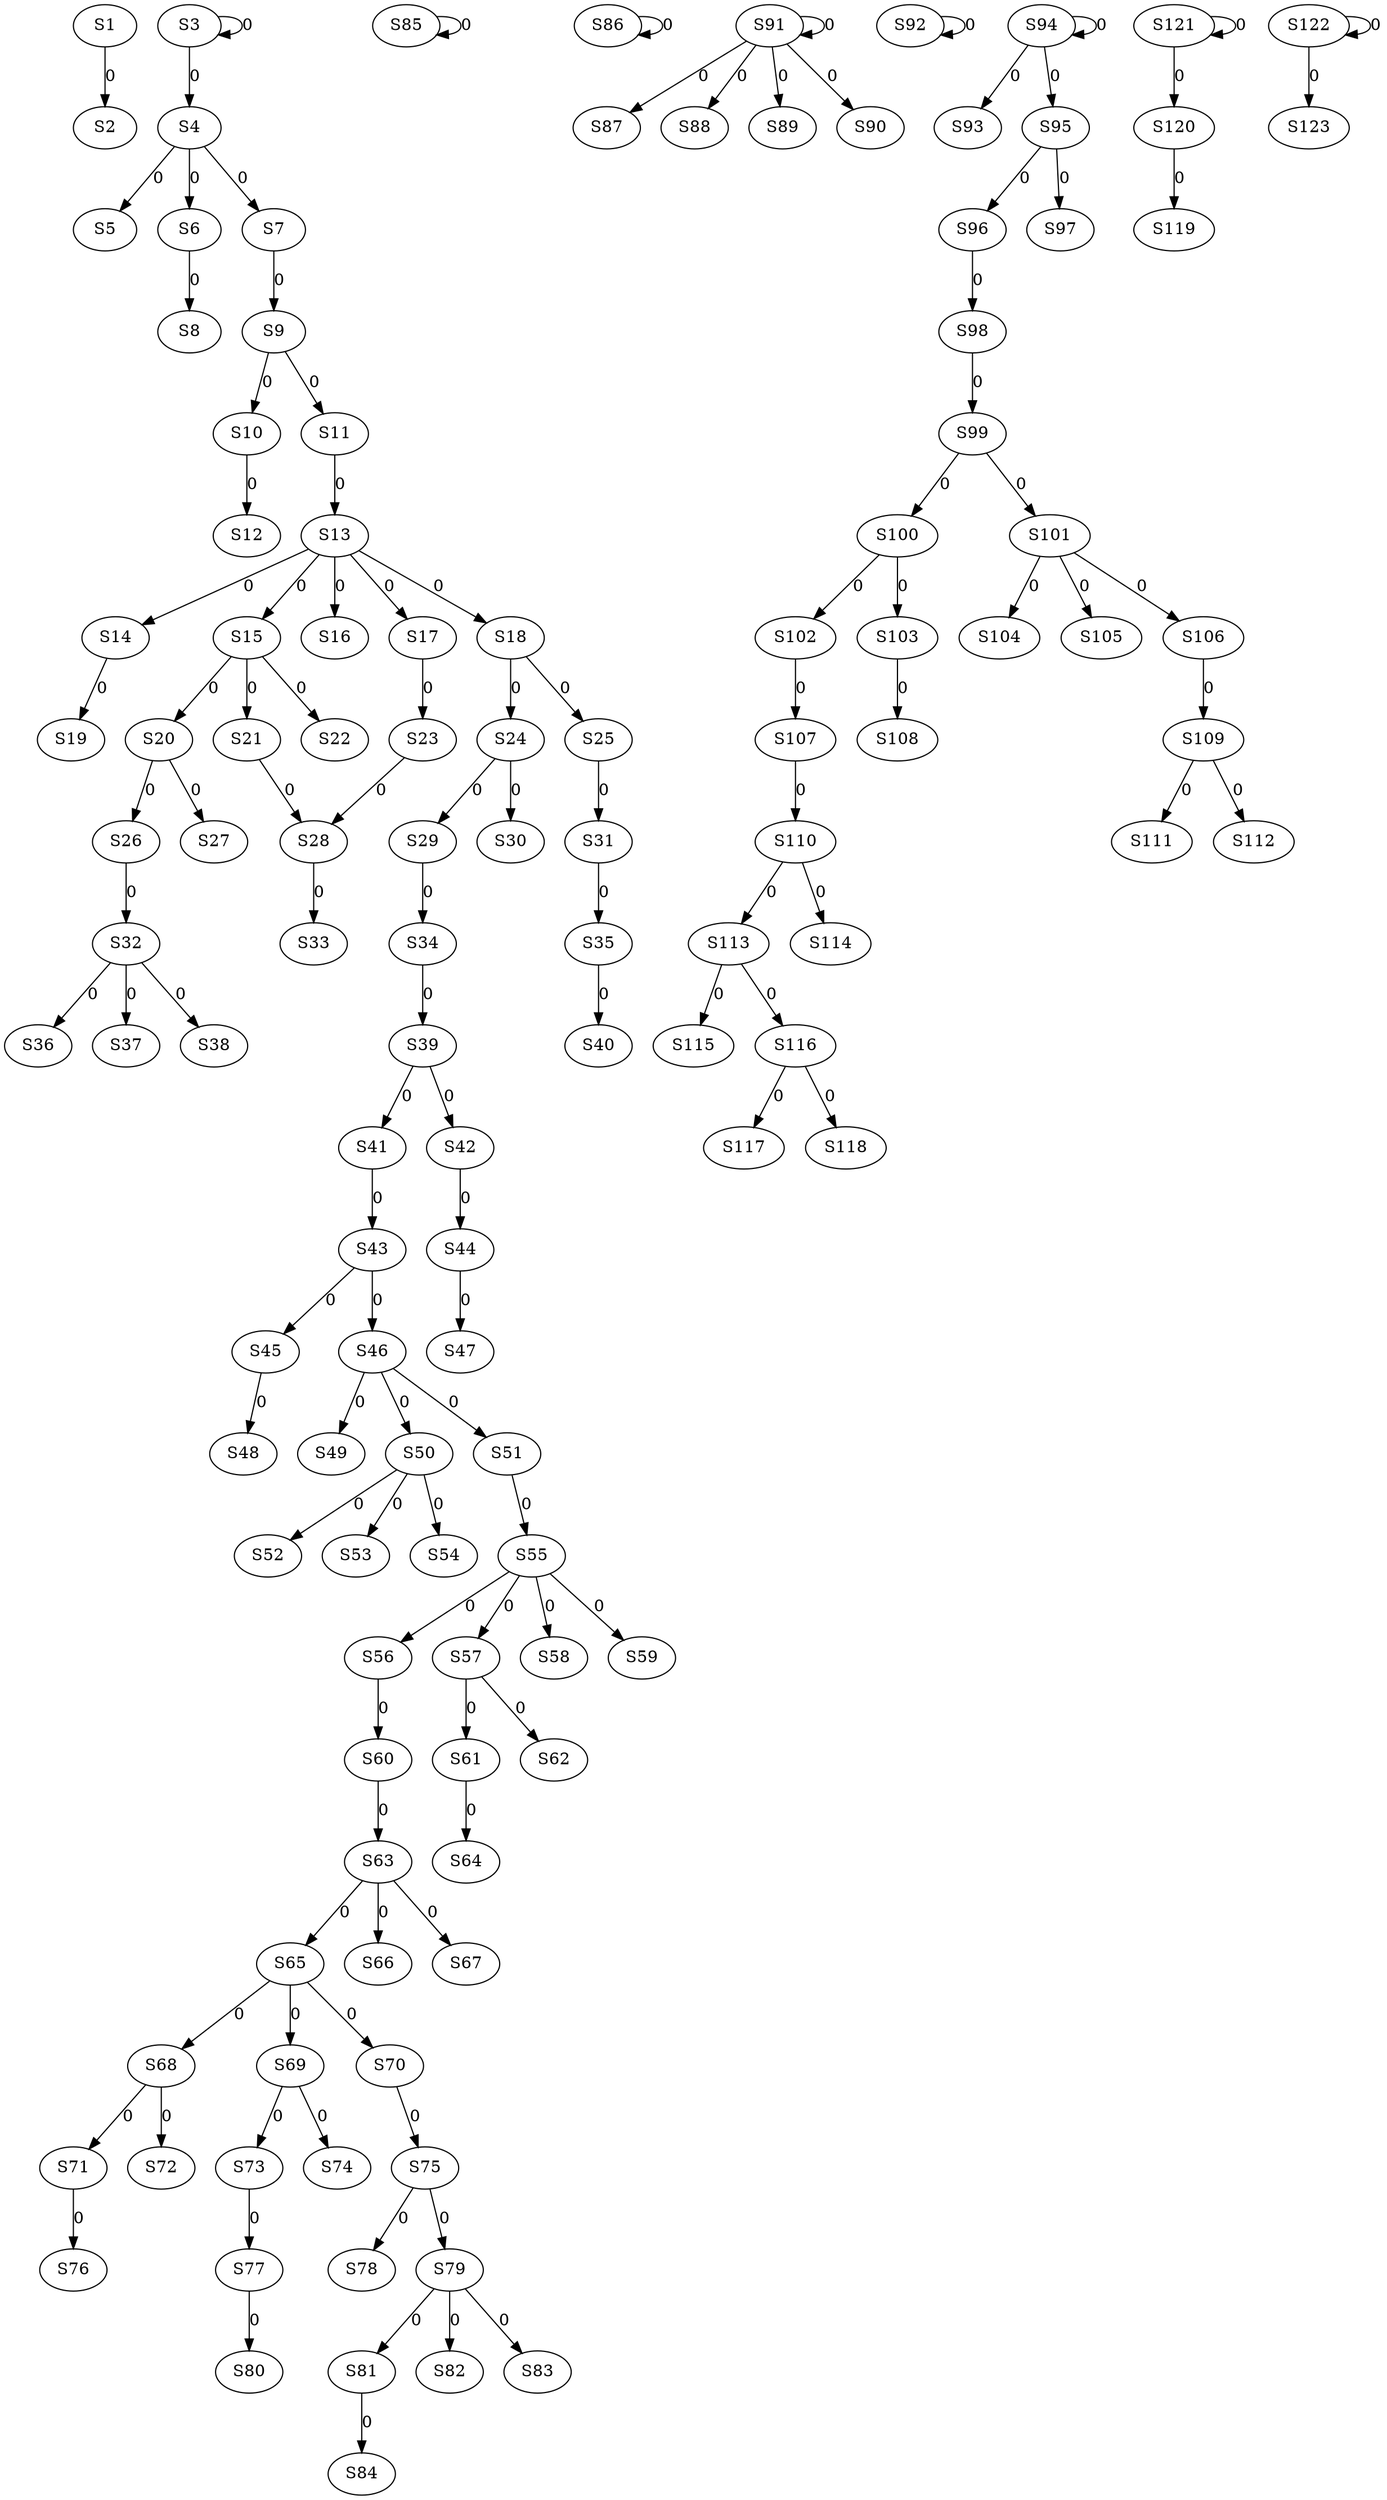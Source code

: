 strict digraph {
	S1 -> S2 [ label = 0 ];
	S3 -> S3 [ label = 0 ];
	S3 -> S4 [ label = 0 ];
	S4 -> S5 [ label = 0 ];
	S4 -> S6 [ label = 0 ];
	S4 -> S7 [ label = 0 ];
	S6 -> S8 [ label = 0 ];
	S7 -> S9 [ label = 0 ];
	S9 -> S10 [ label = 0 ];
	S9 -> S11 [ label = 0 ];
	S10 -> S12 [ label = 0 ];
	S11 -> S13 [ label = 0 ];
	S13 -> S14 [ label = 0 ];
	S13 -> S15 [ label = 0 ];
	S13 -> S16 [ label = 0 ];
	S13 -> S17 [ label = 0 ];
	S13 -> S18 [ label = 0 ];
	S14 -> S19 [ label = 0 ];
	S15 -> S20 [ label = 0 ];
	S15 -> S21 [ label = 0 ];
	S15 -> S22 [ label = 0 ];
	S17 -> S23 [ label = 0 ];
	S18 -> S24 [ label = 0 ];
	S18 -> S25 [ label = 0 ];
	S20 -> S26 [ label = 0 ];
	S20 -> S27 [ label = 0 ];
	S23 -> S28 [ label = 0 ];
	S24 -> S29 [ label = 0 ];
	S24 -> S30 [ label = 0 ];
	S25 -> S31 [ label = 0 ];
	S26 -> S32 [ label = 0 ];
	S28 -> S33 [ label = 0 ];
	S29 -> S34 [ label = 0 ];
	S31 -> S35 [ label = 0 ];
	S32 -> S36 [ label = 0 ];
	S32 -> S37 [ label = 0 ];
	S32 -> S38 [ label = 0 ];
	S34 -> S39 [ label = 0 ];
	S35 -> S40 [ label = 0 ];
	S39 -> S41 [ label = 0 ];
	S39 -> S42 [ label = 0 ];
	S41 -> S43 [ label = 0 ];
	S42 -> S44 [ label = 0 ];
	S43 -> S45 [ label = 0 ];
	S43 -> S46 [ label = 0 ];
	S44 -> S47 [ label = 0 ];
	S45 -> S48 [ label = 0 ];
	S46 -> S49 [ label = 0 ];
	S46 -> S50 [ label = 0 ];
	S46 -> S51 [ label = 0 ];
	S50 -> S52 [ label = 0 ];
	S50 -> S53 [ label = 0 ];
	S50 -> S54 [ label = 0 ];
	S51 -> S55 [ label = 0 ];
	S55 -> S56 [ label = 0 ];
	S55 -> S57 [ label = 0 ];
	S55 -> S58 [ label = 0 ];
	S55 -> S59 [ label = 0 ];
	S56 -> S60 [ label = 0 ];
	S57 -> S61 [ label = 0 ];
	S57 -> S62 [ label = 0 ];
	S60 -> S63 [ label = 0 ];
	S61 -> S64 [ label = 0 ];
	S63 -> S65 [ label = 0 ];
	S63 -> S66 [ label = 0 ];
	S63 -> S67 [ label = 0 ];
	S65 -> S68 [ label = 0 ];
	S65 -> S69 [ label = 0 ];
	S65 -> S70 [ label = 0 ];
	S68 -> S71 [ label = 0 ];
	S68 -> S72 [ label = 0 ];
	S69 -> S73 [ label = 0 ];
	S69 -> S74 [ label = 0 ];
	S70 -> S75 [ label = 0 ];
	S71 -> S76 [ label = 0 ];
	S73 -> S77 [ label = 0 ];
	S75 -> S78 [ label = 0 ];
	S75 -> S79 [ label = 0 ];
	S77 -> S80 [ label = 0 ];
	S79 -> S81 [ label = 0 ];
	S79 -> S82 [ label = 0 ];
	S79 -> S83 [ label = 0 ];
	S81 -> S84 [ label = 0 ];
	S85 -> S85 [ label = 0 ];
	S86 -> S86 [ label = 0 ];
	S91 -> S87 [ label = 0 ];
	S91 -> S88 [ label = 0 ];
	S91 -> S89 [ label = 0 ];
	S91 -> S90 [ label = 0 ];
	S91 -> S91 [ label = 0 ];
	S92 -> S92 [ label = 0 ];
	S94 -> S93 [ label = 0 ];
	S94 -> S94 [ label = 0 ];
	S94 -> S95 [ label = 0 ];
	S95 -> S96 [ label = 0 ];
	S95 -> S97 [ label = 0 ];
	S96 -> S98 [ label = 0 ];
	S98 -> S99 [ label = 0 ];
	S99 -> S100 [ label = 0 ];
	S99 -> S101 [ label = 0 ];
	S100 -> S102 [ label = 0 ];
	S100 -> S103 [ label = 0 ];
	S101 -> S104 [ label = 0 ];
	S101 -> S105 [ label = 0 ];
	S101 -> S106 [ label = 0 ];
	S102 -> S107 [ label = 0 ];
	S103 -> S108 [ label = 0 ];
	S106 -> S109 [ label = 0 ];
	S107 -> S110 [ label = 0 ];
	S109 -> S111 [ label = 0 ];
	S109 -> S112 [ label = 0 ];
	S110 -> S113 [ label = 0 ];
	S110 -> S114 [ label = 0 ];
	S113 -> S115 [ label = 0 ];
	S113 -> S116 [ label = 0 ];
	S116 -> S117 [ label = 0 ];
	S116 -> S118 [ label = 0 ];
	S120 -> S119 [ label = 0 ];
	S121 -> S120 [ label = 0 ];
	S121 -> S121 [ label = 0 ];
	S122 -> S122 [ label = 0 ];
	S122 -> S123 [ label = 0 ];
	S21 -> S28 [ label = 0 ];
}